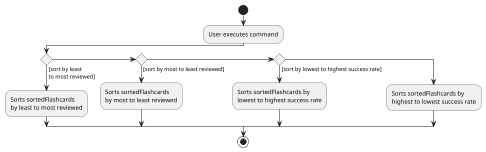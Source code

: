 @startuml
scale 0.5
start
:User executes command;

'Since the beta syntax does not support placing the condition outside the
'diamond we place it as the true branch instead.

if () then ([sort by least
to most reviewed])
    :Sorts sortedFlashcards
    by least to most reviewed;
elseif () then ([sort by most to least reviewed])
       :Sorts sortedFlashcards
       by most to least reviewed;
elseif () then ([sort by lowest to highest success rate])
    :Sorts sortedFlashcards by
    lowest to highest success rate;
else
    :Sorts sortedFlashcards by
    highest to lowest success rate;
endif
stop
@enduml
